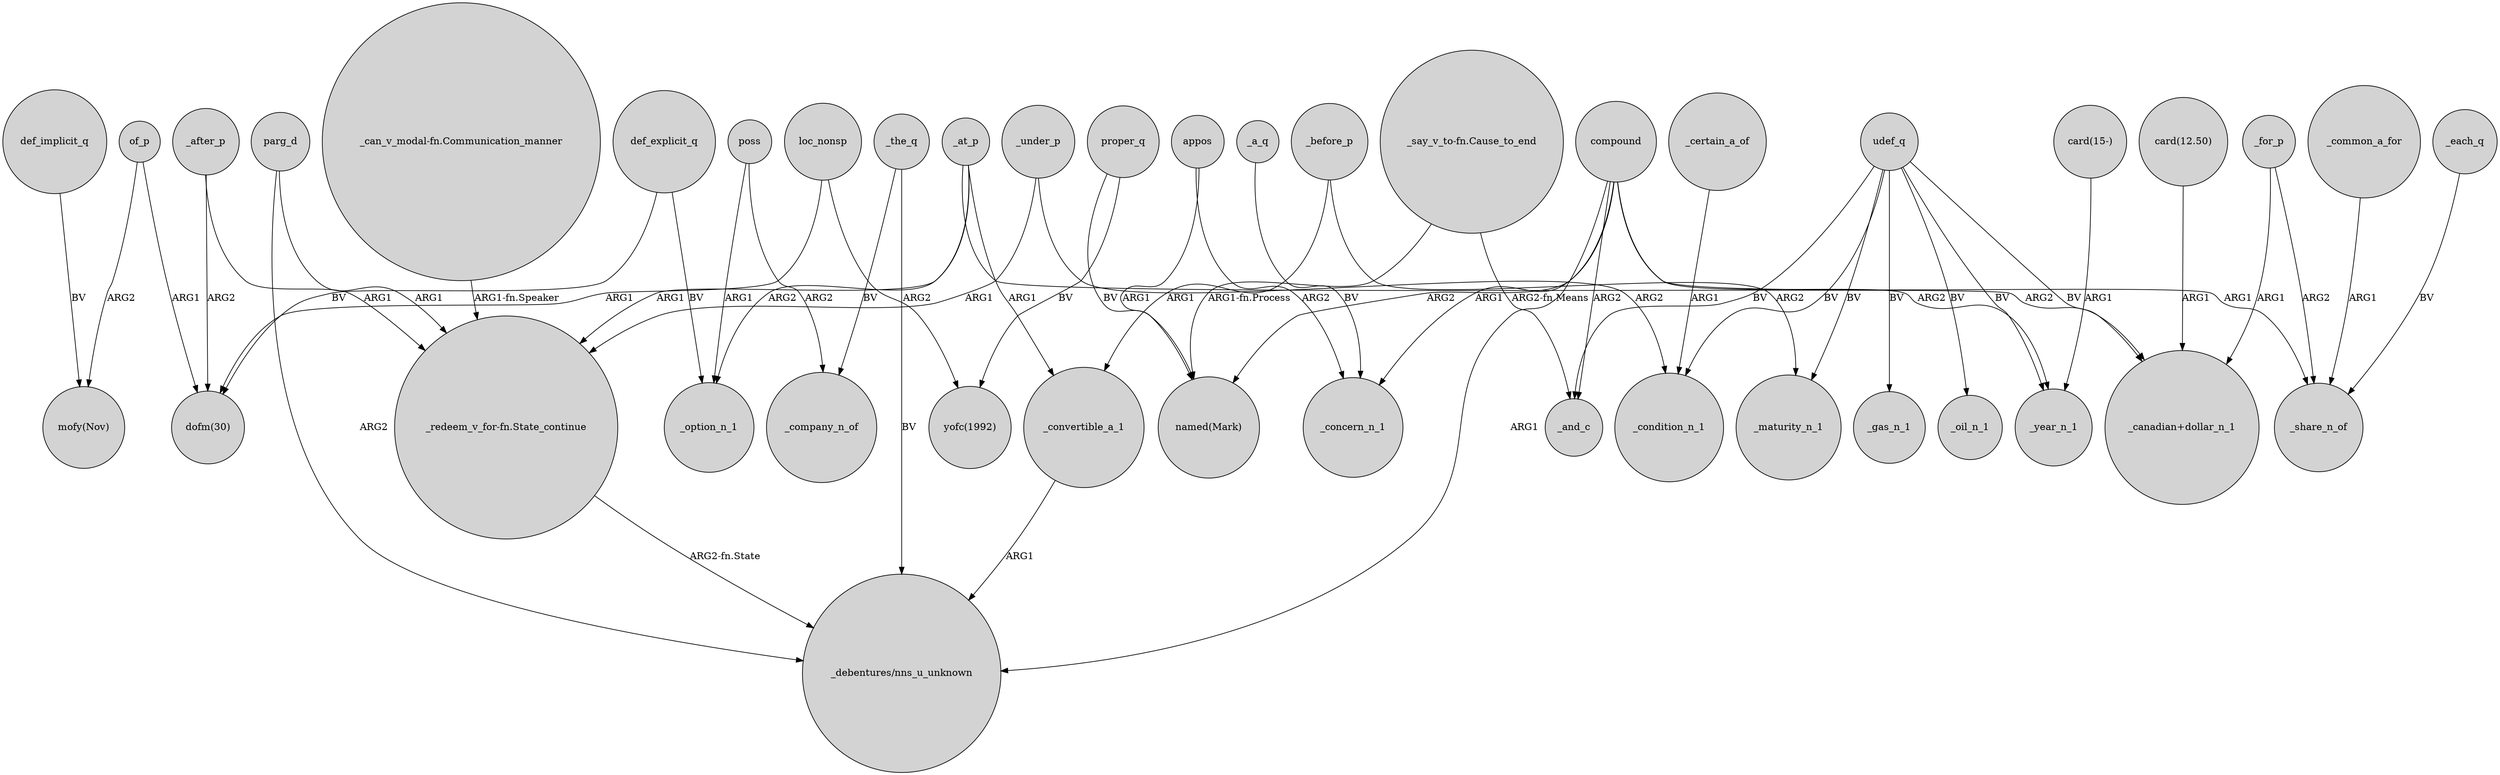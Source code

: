 digraph {
	node [shape=circle style=filled]
	loc_nonsp -> "dofm(30)" [label=ARG1]
	loc_nonsp -> "yofc(1992)" [label=ARG2]
	poss -> _option_n_1 [label=ARG1]
	_certain_a_of -> _condition_n_1 [label=ARG1]
	_under_p -> "_redeem_v_for-fn.State_continue" [label=ARG1]
	"_can_v_modal-fn.Communication_manner" -> "_redeem_v_for-fn.State_continue" [label="ARG1-fn.Speaker"]
	_at_p -> "_canadian+dollar_n_1" [label=ARG2]
	"_say_v_to-fn.Cause_to_end" -> _and_c [label="ARG2-fn.Means"]
	_for_p -> _share_n_of [label=ARG2]
	compound -> "named(Mark)" [label=ARG2]
	of_p -> "mofy(Nov)" [label=ARG2]
	"_redeem_v_for-fn.State_continue" -> "_debentures/nns_u_unknown" [label="ARG2-fn.State"]
	compound -> _share_n_of [label=ARG1]
	udef_q -> _oil_n_1 [label=BV]
	"card(15-)" -> _year_n_1 [label=ARG1]
	_before_p -> _convertible_a_1 [label=ARG1]
	_after_p -> "dofm(30)" [label=ARG2]
	def_explicit_q -> _option_n_1 [label=BV]
	_common_a_for -> _share_n_of [label=ARG1]
	appos -> _concern_n_1 [label=ARG2]
	appos -> "named(Mark)" [label=ARG1]
	def_explicit_q -> "dofm(30)" [label=BV]
	udef_q -> _and_c [label=BV]
	_the_q -> "_debentures/nns_u_unknown" [label=BV]
	compound -> _and_c [label=ARG2]
	udef_q -> _maturity_n_1 [label=BV]
	_at_p -> "_redeem_v_for-fn.State_continue" [label=ARG1]
	udef_q -> "_canadian+dollar_n_1" [label=BV]
	_for_p -> "_canadian+dollar_n_1" [label=ARG1]
	_under_p -> _condition_n_1 [label=ARG2]
	parg_d -> "_redeem_v_for-fn.State_continue" [label=ARG1]
	poss -> _company_n_of [label=ARG2]
	compound -> _year_n_1 [label=ARG2]
	_before_p -> _maturity_n_1 [label=ARG2]
	_at_p -> _option_n_1 [label=ARG2]
	_a_q -> _concern_n_1 [label=BV]
	parg_d -> "_debentures/nns_u_unknown" [label=ARG2]
	_convertible_a_1 -> "_debentures/nns_u_unknown" [label=ARG1]
	proper_q -> "yofc(1992)" [label=BV]
	compound -> _concern_n_1 [label=ARG1]
	proper_q -> "named(Mark)" [label=BV]
	udef_q -> _condition_n_1 [label=BV]
	_each_q -> _share_n_of [label=BV]
	_after_p -> "_redeem_v_for-fn.State_continue" [label=ARG1]
	udef_q -> _year_n_1 [label=BV]
	of_p -> "dofm(30)" [label=ARG1]
	def_implicit_q -> "mofy(Nov)" [label=BV]
	"_say_v_to-fn.Cause_to_end" -> "named(Mark)" [label="ARG1-fn.Process"]
	compound -> "_debentures/nns_u_unknown" [label=ARG1]
	_at_p -> _convertible_a_1 [label=ARG1]
	_the_q -> _company_n_of [label=BV]
	udef_q -> _gas_n_1 [label=BV]
	"card(12.50)" -> "_canadian+dollar_n_1" [label=ARG1]
}
